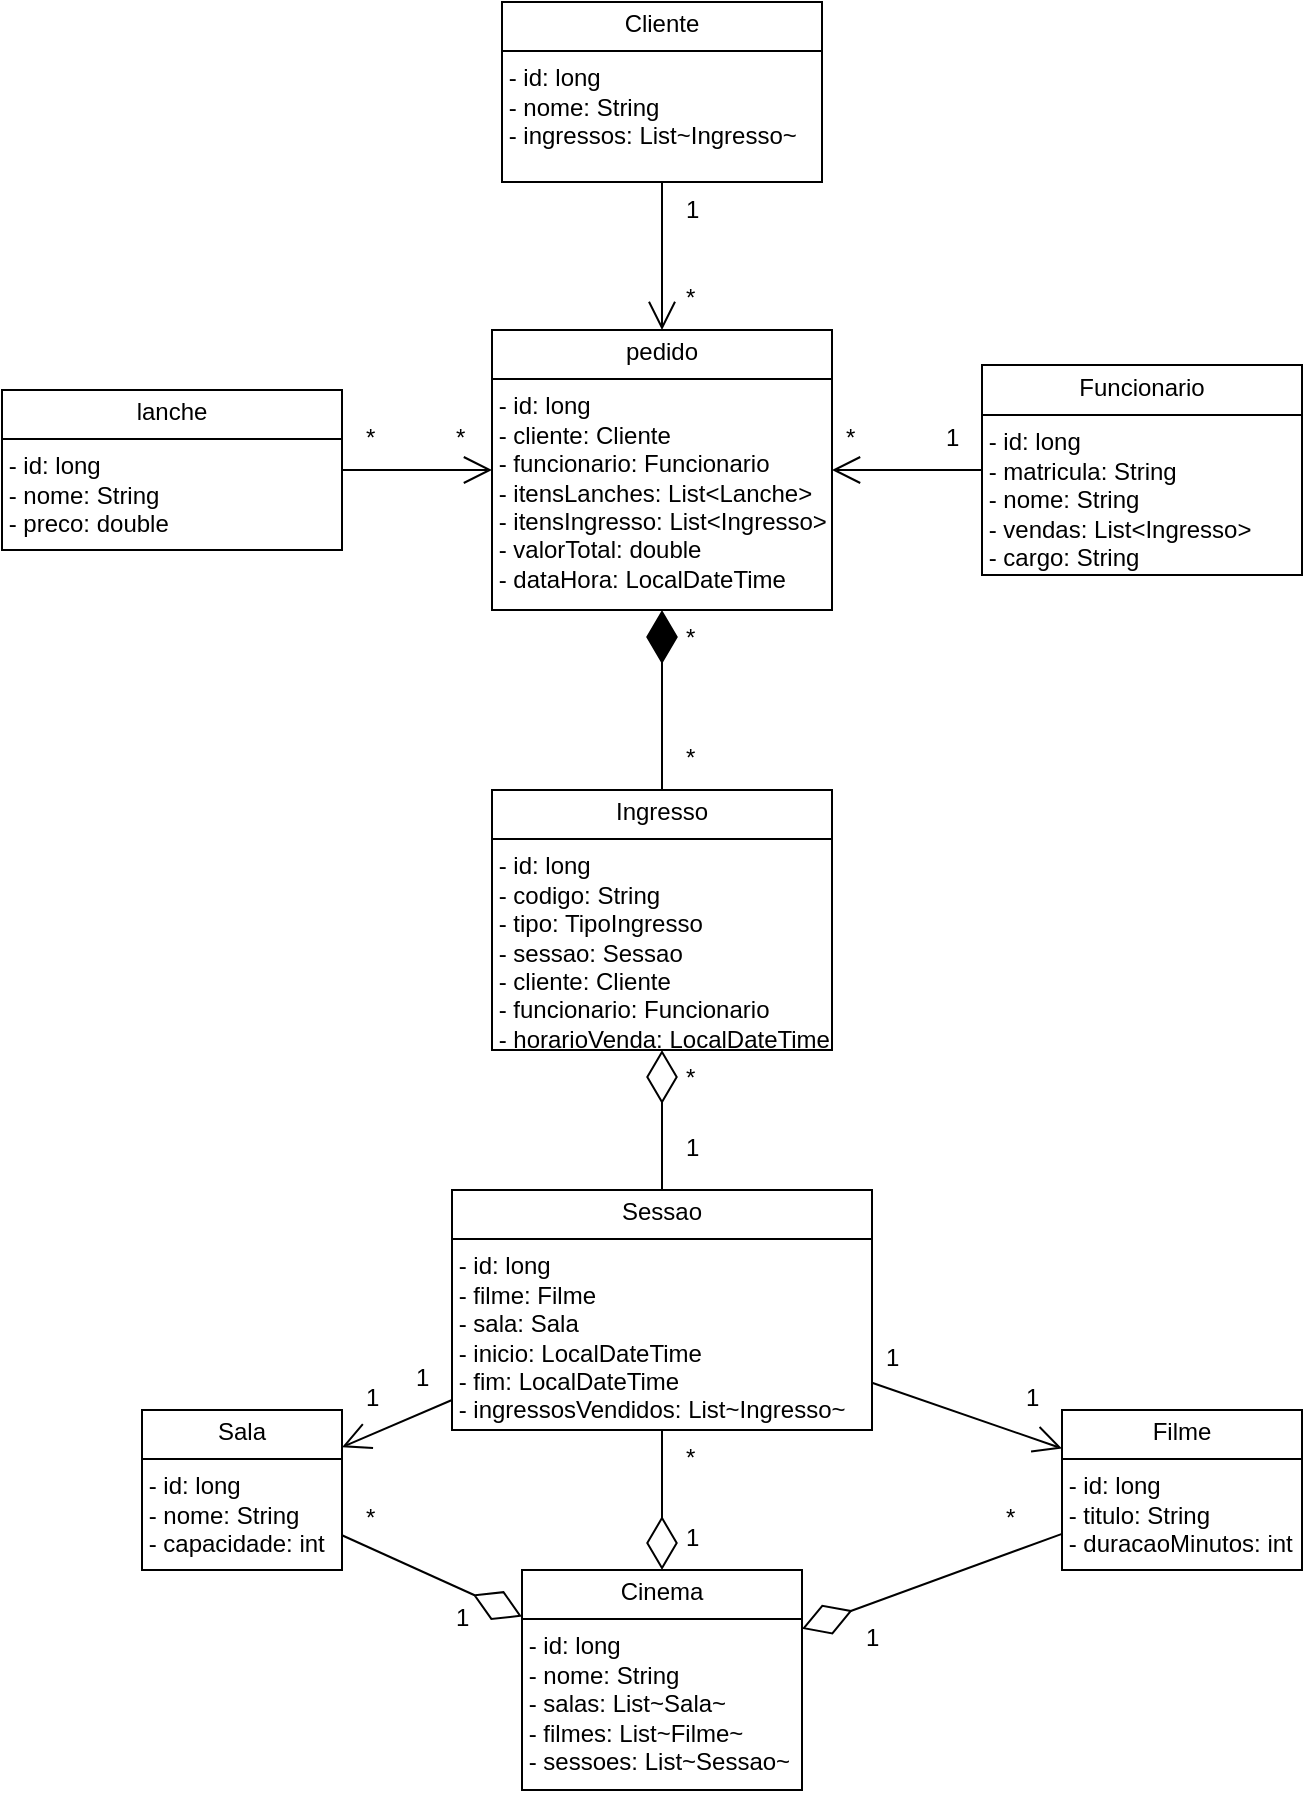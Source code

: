 <mxfile version="28.1.2">
  <diagram name="Página-1" id="WmHvKBOQheneNnzsKb5W">
    <mxGraphModel dx="1249" dy="2003" grid="1" gridSize="10" guides="1" tooltips="1" connect="1" arrows="1" fold="1" page="1" pageScale="1" pageWidth="827" pageHeight="1169" math="0" shadow="0">
      <root>
        <mxCell id="0" />
        <mxCell id="1" parent="0" />
        <mxCell id="eZn1gtdex124hQ1qtXN2-4" value="&lt;p style=&quot;margin:0px;margin-top:4px;text-align:center;&quot;&gt;Cliente&lt;/p&gt;&lt;hr size=&quot;1&quot; style=&quot;border-style:solid;&quot;&gt;&lt;div class=&quot;cm-line&quot;&gt;&amp;nbsp;- id: long&lt;/div&gt;&lt;div class=&quot;cm-line&quot;&gt;&amp;nbsp;- nome: String&lt;/div&gt;&lt;div class=&quot;cm-line&quot;&gt;&amp;nbsp;- ingressos: List~Ingresso~&lt;/div&gt;" style="verticalAlign=top;align=left;overflow=fill;html=1;whiteSpace=wrap;" parent="1" vertex="1">
          <mxGeometry x="-240" y="-584" width="160" height="90" as="geometry" />
        </mxCell>
        <mxCell id="eZn1gtdex124hQ1qtXN2-5" value="&lt;p style=&quot;margin:0px;margin-top:4px;text-align:center;&quot;&gt;Filme&lt;/p&gt;&lt;hr size=&quot;1&quot; style=&quot;border-style:solid;&quot;&gt;&lt;div class=&quot;cm-line&quot;&gt;&amp;nbsp;- id: long&lt;/div&gt;&lt;div class=&quot;cm-line&quot;&gt;&amp;nbsp;- titulo: String&lt;/div&gt;&lt;div class=&quot;cm-line&quot;&gt;&amp;nbsp;- duracaoMinutos: int&lt;/div&gt;&lt;div class=&quot;cm-line&quot;&gt;&lt;br&gt;&lt;/div&gt;" style="verticalAlign=top;align=left;overflow=fill;html=1;whiteSpace=wrap;" parent="1" vertex="1">
          <mxGeometry x="40" y="120" width="120" height="80" as="geometry" />
        </mxCell>
        <mxCell id="eZn1gtdex124hQ1qtXN2-6" value="&lt;p style=&quot;margin:0px;margin-top:4px;text-align:center;&quot;&gt;Sala&lt;/p&gt;&lt;hr size=&quot;1&quot; style=&quot;border-style:solid;&quot;&gt;&lt;div class=&quot;cm-line&quot;&gt;&amp;nbsp;- id: long&lt;/div&gt;&lt;div class=&quot;cm-line&quot;&gt;&amp;nbsp;- nome: String&lt;/div&gt;&lt;div class=&quot;cm-line&quot;&gt;&amp;nbsp;- capacidade: int&lt;/div&gt;" style="verticalAlign=top;align=left;overflow=fill;html=1;whiteSpace=wrap;" parent="1" vertex="1">
          <mxGeometry x="-420" y="120" width="100" height="80" as="geometry" />
        </mxCell>
        <mxCell id="eZn1gtdex124hQ1qtXN2-8" value="&lt;p style=&quot;margin:0px;margin-top:4px;text-align:center;&quot;&gt;Sessao&lt;/p&gt;&lt;hr size=&quot;1&quot; style=&quot;border-style:solid;&quot;&gt;&lt;div class=&quot;cm-line&quot;&gt;&amp;nbsp;- id: long&lt;/div&gt;&lt;div class=&quot;cm-line&quot;&gt;&amp;nbsp;- filme: Filme&lt;/div&gt;&lt;div class=&quot;cm-line&quot;&gt;&amp;nbsp;- sala: Sala&lt;/div&gt;&lt;div class=&quot;cm-line&quot;&gt;&amp;nbsp;- inicio: LocalDateTime&lt;/div&gt;&lt;div class=&quot;cm-line&quot;&gt;&amp;nbsp;- fim: LocalDateTime&lt;/div&gt;&lt;div class=&quot;cm-line&quot;&gt;&amp;nbsp;- ingressosVendidos: List~Ingresso~&lt;/div&gt;" style="verticalAlign=top;align=left;overflow=fill;html=1;whiteSpace=wrap;" parent="1" vertex="1">
          <mxGeometry x="-265" y="10" width="210" height="120" as="geometry" />
        </mxCell>
        <mxCell id="eZn1gtdex124hQ1qtXN2-9" value="&lt;p style=&quot;margin:0px;margin-top:4px;text-align:center;&quot;&gt;Ingresso&lt;/p&gt;&lt;hr size=&quot;1&quot; style=&quot;border-style:solid;&quot;&gt;&lt;div class=&quot;cm-line&quot;&gt;&amp;nbsp;- id: long&lt;/div&gt;&lt;div class=&quot;cm-line&quot;&gt;&amp;nbsp;- codigo: String&lt;/div&gt;&lt;div class=&quot;cm-line&quot;&gt;&amp;nbsp;- tipo: TipoIngresso&lt;/div&gt;&lt;div class=&quot;cm-line&quot;&gt;&amp;nbsp;- sessao: Sessao&lt;/div&gt;&lt;div class=&quot;cm-line&quot;&gt;&amp;nbsp;- cliente: Cliente&lt;/div&gt;&lt;div class=&quot;cm-line&quot;&gt;&amp;nbsp;- funcionario: Funcionario&lt;/div&gt;&lt;div class=&quot;cm-line&quot;&gt;&amp;nbsp;- horarioVenda: LocalDateTime&lt;/div&gt;" style="verticalAlign=top;align=left;overflow=fill;html=1;whiteSpace=wrap;" parent="1" vertex="1">
          <mxGeometry x="-245" y="-190" width="170" height="130" as="geometry" />
        </mxCell>
        <mxCell id="eZn1gtdex124hQ1qtXN2-10" value="&lt;p style=&quot;margin:0px;margin-top:4px;text-align:center;&quot;&gt;Funcionario&lt;/p&gt;&lt;hr size=&quot;1&quot; style=&quot;border-style:solid;&quot;&gt;&lt;div class=&quot;cm-line&quot;&gt;&amp;nbsp;&lt;span style=&quot;background-color: transparent; color: light-dark(rgb(0, 0, 0), rgb(255, 255, 255));&quot;&gt;- id: long&lt;/span&gt;&lt;/div&gt;&lt;div class=&quot;cm-line&quot;&gt;&amp;nbsp;- matricula: String&lt;/div&gt;&lt;div class=&quot;cm-line&quot;&gt;&amp;nbsp;- nome: String&lt;/div&gt;&lt;div class=&quot;cm-line&quot;&gt;&amp;nbsp;- vendas: List&amp;lt;Ingresso&amp;gt;&lt;/div&gt;&lt;div class=&quot;cm-line&quot;&gt;&amp;nbsp;- cargo: String&lt;/div&gt;&lt;div class=&quot;cm-line&quot;&gt;&lt;br&gt;&lt;/div&gt;" style="verticalAlign=top;align=left;overflow=fill;html=1;whiteSpace=wrap;" parent="1" vertex="1">
          <mxGeometry y="-402.5" width="160" height="105" as="geometry" />
        </mxCell>
        <mxCell id="eZn1gtdex124hQ1qtXN2-11" value="&lt;p style=&quot;margin:0px;margin-top:4px;text-align:center;&quot;&gt;Cinema&lt;/p&gt;&lt;hr size=&quot;1&quot; style=&quot;border-style:solid;&quot;&gt;&lt;div class=&quot;cm-line&quot;&gt;&amp;nbsp;- id: long&lt;/div&gt;&lt;div class=&quot;cm-line&quot;&gt;&amp;nbsp;- nome: String&lt;/div&gt;&lt;div class=&quot;cm-line&quot;&gt;&amp;nbsp;- salas: List~Sala~&lt;/div&gt;&lt;div class=&quot;cm-line&quot;&gt;&amp;nbsp;- filmes: List~Filme~&lt;/div&gt;&lt;div class=&quot;cm-line&quot;&gt;&amp;nbsp;- sessoes: List~Sessao~&lt;/div&gt;" style="verticalAlign=top;align=left;overflow=fill;html=1;whiteSpace=wrap;" parent="1" vertex="1">
          <mxGeometry x="-230" y="200" width="140" height="110" as="geometry" />
        </mxCell>
        <mxCell id="eZn1gtdex124hQ1qtXN2-26" value="" style="endArrow=diamondThin;endFill=0;endSize=24;html=1;rounded=0;" parent="1" source="eZn1gtdex124hQ1qtXN2-6" target="eZn1gtdex124hQ1qtXN2-11" edge="1">
          <mxGeometry width="160" relative="1" as="geometry">
            <mxPoint x="-410" y="330" as="sourcePoint" />
            <mxPoint x="-390" y="400" as="targetPoint" />
          </mxGeometry>
        </mxCell>
        <mxCell id="eZn1gtdex124hQ1qtXN2-29" value="" style="endArrow=diamondThin;endFill=0;endSize=24;html=1;rounded=0;" parent="1" source="eZn1gtdex124hQ1qtXN2-5" target="eZn1gtdex124hQ1qtXN2-11" edge="1">
          <mxGeometry width="160" relative="1" as="geometry">
            <mxPoint x="-120" y="230" as="sourcePoint" />
            <mxPoint x="30" y="410" as="targetPoint" />
          </mxGeometry>
        </mxCell>
        <mxCell id="eZn1gtdex124hQ1qtXN2-30" value="" style="endArrow=diamondThin;endFill=0;endSize=24;html=1;rounded=0;" parent="1" source="eZn1gtdex124hQ1qtXN2-8" target="eZn1gtdex124hQ1qtXN2-11" edge="1">
          <mxGeometry width="160" relative="1" as="geometry">
            <mxPoint x="-220" y="150" as="sourcePoint" />
            <mxPoint x="-250" y="150" as="targetPoint" />
          </mxGeometry>
        </mxCell>
        <mxCell id="eZn1gtdex124hQ1qtXN2-36" value="" style="endArrow=diamondThin;endFill=0;endSize=24;html=1;rounded=0;" parent="1" source="eZn1gtdex124hQ1qtXN2-8" target="eZn1gtdex124hQ1qtXN2-9" edge="1">
          <mxGeometry width="160" relative="1" as="geometry">
            <mxPoint x="-160" y="-50" as="sourcePoint" />
            <mxPoint x="-360" y="-10" as="targetPoint" />
          </mxGeometry>
        </mxCell>
        <mxCell id="eZn1gtdex124hQ1qtXN2-40" value="1" style="text;whiteSpace=wrap;html=1;" parent="1" vertex="1">
          <mxGeometry x="-265" y="210" width="40" height="40" as="geometry" />
        </mxCell>
        <mxCell id="eZn1gtdex124hQ1qtXN2-42" value="1" style="text;whiteSpace=wrap;html=1;" parent="1" vertex="1">
          <mxGeometry x="-60" y="220" width="40" height="40" as="geometry" />
        </mxCell>
        <mxCell id="eZn1gtdex124hQ1qtXN2-43" value="1" style="text;whiteSpace=wrap;html=1;" parent="1" vertex="1">
          <mxGeometry x="-150" y="170" width="40" height="40" as="geometry" />
        </mxCell>
        <mxCell id="eZn1gtdex124hQ1qtXN2-44" value="1" style="text;whiteSpace=wrap;html=1;" parent="1" vertex="1">
          <mxGeometry x="-50" y="80" width="40" height="40" as="geometry" />
        </mxCell>
        <mxCell id="eZn1gtdex124hQ1qtXN2-45" value="1" style="text;whiteSpace=wrap;html=1;" parent="1" vertex="1">
          <mxGeometry x="-285" y="90" width="40" height="40" as="geometry" />
        </mxCell>
        <mxCell id="eZn1gtdex124hQ1qtXN2-46" value="1" style="text;whiteSpace=wrap;html=1;" parent="1" vertex="1">
          <mxGeometry x="-150" y="-25" width="40" height="40" as="geometry" />
        </mxCell>
        <mxCell id="eZn1gtdex124hQ1qtXN2-49" value="*" style="text;whiteSpace=wrap;html=1;" parent="1" vertex="1">
          <mxGeometry x="-310" y="160" width="40" height="40" as="geometry" />
        </mxCell>
        <mxCell id="eZn1gtdex124hQ1qtXN2-50" value="*" style="text;whiteSpace=wrap;html=1;" parent="1" vertex="1">
          <mxGeometry x="-150" y="130" width="40" height="40" as="geometry" />
        </mxCell>
        <mxCell id="eZn1gtdex124hQ1qtXN2-51" value="*" style="text;whiteSpace=wrap;html=1;" parent="1" vertex="1">
          <mxGeometry x="10" y="160" width="40" height="40" as="geometry" />
        </mxCell>
        <mxCell id="eZn1gtdex124hQ1qtXN2-52" value="&lt;div&gt;1&lt;/div&gt;" style="text;whiteSpace=wrap;html=1;" parent="1" vertex="1">
          <mxGeometry x="20" y="100" width="40" height="40" as="geometry" />
        </mxCell>
        <mxCell id="eZn1gtdex124hQ1qtXN2-53" value="1" style="text;whiteSpace=wrap;html=1;" parent="1" vertex="1">
          <mxGeometry x="-310" y="100" width="40" height="40" as="geometry" />
        </mxCell>
        <mxCell id="eZn1gtdex124hQ1qtXN2-54" value="*" style="text;whiteSpace=wrap;html=1;" parent="1" vertex="1">
          <mxGeometry x="-150" y="-60" width="40" height="40" as="geometry" />
        </mxCell>
        <mxCell id="bg3PVTOP6DTfCPqBbK6D-1" value="&lt;p style=&quot;margin:0px;margin-top:4px;text-align:center;&quot;&gt;pedido&lt;/p&gt;&lt;hr size=&quot;1&quot; style=&quot;border-style:solid;&quot;&gt;&lt;div class=&quot;cm-line&quot;&gt;&amp;nbsp;- id: long&lt;/div&gt;&lt;div class=&quot;cm-line&quot;&gt;&amp;nbsp;- cliente: Cliente&lt;/div&gt;&lt;div class=&quot;cm-line&quot;&gt;&amp;nbsp;- funcionario: Funcionario&lt;br&gt;&amp;nbsp;- itensLanches: List&amp;lt;Lanche&amp;gt;&lt;/div&gt;&lt;div class=&quot;cm-line&quot;&gt;&amp;nbsp;- itensIngresso: List&amp;lt;Ingresso&amp;gt;&lt;/div&gt;&lt;div class=&quot;cm-line&quot;&gt;&amp;nbsp;- valorTotal: double&lt;/div&gt;&lt;div class=&quot;cm-line&quot;&gt;&amp;nbsp;- dataHora: LocalDateTime&lt;/div&gt;&lt;div class=&quot;cm-line&quot;&gt;&lt;br&gt;&lt;/div&gt;" style="verticalAlign=top;align=left;overflow=fill;html=1;whiteSpace=wrap;" parent="1" vertex="1">
          <mxGeometry x="-245" y="-420" width="170" height="140" as="geometry" />
        </mxCell>
        <mxCell id="bg3PVTOP6DTfCPqBbK6D-2" value="" style="endArrow=diamondThin;endFill=1;endSize=24;html=1;rounded=0;" parent="1" source="eZn1gtdex124hQ1qtXN2-9" target="bg3PVTOP6DTfCPqBbK6D-1" edge="1">
          <mxGeometry width="160" relative="1" as="geometry">
            <mxPoint x="-200" y="-180" as="sourcePoint" />
            <mxPoint x="-40" y="-180" as="targetPoint" />
          </mxGeometry>
        </mxCell>
        <mxCell id="bg3PVTOP6DTfCPqBbK6D-3" value="" style="endArrow=open;endFill=1;endSize=12;html=1;rounded=0;" parent="1" source="eZn1gtdex124hQ1qtXN2-10" target="bg3PVTOP6DTfCPqBbK6D-1" edge="1">
          <mxGeometry width="160" relative="1" as="geometry">
            <mxPoint x="-200" y="-330" as="sourcePoint" />
            <mxPoint x="-40" y="-330" as="targetPoint" />
          </mxGeometry>
        </mxCell>
        <mxCell id="bg3PVTOP6DTfCPqBbK6D-4" value="" style="endArrow=open;endFill=1;endSize=12;html=1;rounded=0;" parent="1" source="eZn1gtdex124hQ1qtXN2-4" target="bg3PVTOP6DTfCPqBbK6D-1" edge="1">
          <mxGeometry width="160" relative="1" as="geometry">
            <mxPoint x="-360" y="-310" as="sourcePoint" />
            <mxPoint x="-430" y="-220" as="targetPoint" />
          </mxGeometry>
        </mxCell>
        <mxCell id="bg3PVTOP6DTfCPqBbK6D-5" value="&lt;p style=&quot;margin:0px;margin-top:4px;text-align:center;&quot;&gt;lanche&lt;/p&gt;&lt;hr size=&quot;1&quot; style=&quot;border-style:solid;&quot;&gt;&lt;div class=&quot;cm-line&quot;&gt;&amp;nbsp;- id: long&lt;/div&gt;&lt;div class=&quot;cm-line&quot;&gt;&amp;nbsp;- nome: String&lt;/div&gt;&lt;div class=&quot;cm-line&quot;&gt;&amp;nbsp;- preco: double&lt;br&gt;&lt;br&gt;&lt;/div&gt;" style="verticalAlign=top;align=left;overflow=fill;html=1;whiteSpace=wrap;" parent="1" vertex="1">
          <mxGeometry x="-490" y="-390" width="170" height="80" as="geometry" />
        </mxCell>
        <mxCell id="bg3PVTOP6DTfCPqBbK6D-6" value="" style="endArrow=open;endFill=1;endSize=12;html=1;rounded=0;" parent="1" source="bg3PVTOP6DTfCPqBbK6D-5" target="bg3PVTOP6DTfCPqBbK6D-1" edge="1">
          <mxGeometry width="160" relative="1" as="geometry">
            <mxPoint x="35" y="-360" as="sourcePoint" />
            <mxPoint x="-40" y="-360" as="targetPoint" />
          </mxGeometry>
        </mxCell>
        <mxCell id="tAxNpwaDXunU_rOI6niK-1" value="" style="endArrow=open;endFill=1;endSize=12;html=1;rounded=0;" edge="1" parent="1" source="eZn1gtdex124hQ1qtXN2-8" target="eZn1gtdex124hQ1qtXN2-5">
          <mxGeometry width="160" relative="1" as="geometry">
            <mxPoint x="-210" y="190" as="sourcePoint" />
            <mxPoint x="-50" y="190" as="targetPoint" />
          </mxGeometry>
        </mxCell>
        <mxCell id="tAxNpwaDXunU_rOI6niK-2" value="" style="endArrow=open;endFill=1;endSize=12;html=1;rounded=0;" edge="1" parent="1" source="eZn1gtdex124hQ1qtXN2-8" target="eZn1gtdex124hQ1qtXN2-6">
          <mxGeometry width="160" relative="1" as="geometry">
            <mxPoint x="-30" y="110" as="sourcePoint" />
            <mxPoint x="65" y="143" as="targetPoint" />
          </mxGeometry>
        </mxCell>
        <mxCell id="tAxNpwaDXunU_rOI6niK-4" value="*" style="text;whiteSpace=wrap;html=1;" vertex="1" parent="1">
          <mxGeometry x="-150" y="-450" width="40" height="40" as="geometry" />
        </mxCell>
        <mxCell id="tAxNpwaDXunU_rOI6niK-5" value="1" style="text;whiteSpace=wrap;html=1;" vertex="1" parent="1">
          <mxGeometry x="-150" y="-494" width="40" height="40" as="geometry" />
        </mxCell>
        <mxCell id="tAxNpwaDXunU_rOI6niK-6" value="1" style="text;whiteSpace=wrap;html=1;" vertex="1" parent="1">
          <mxGeometry x="-20" y="-380" width="40" height="40" as="geometry" />
        </mxCell>
        <mxCell id="tAxNpwaDXunU_rOI6niK-7" value="*" style="text;whiteSpace=wrap;html=1;" vertex="1" parent="1">
          <mxGeometry x="-70" y="-380" width="40" height="40" as="geometry" />
        </mxCell>
        <mxCell id="tAxNpwaDXunU_rOI6niK-8" value="*" style="text;whiteSpace=wrap;html=1;" vertex="1" parent="1">
          <mxGeometry x="-310" y="-380" width="40" height="40" as="geometry" />
        </mxCell>
        <mxCell id="tAxNpwaDXunU_rOI6niK-9" value="*" style="text;whiteSpace=wrap;html=1;" vertex="1" parent="1">
          <mxGeometry x="-265" y="-380" width="40" height="40" as="geometry" />
        </mxCell>
        <mxCell id="tAxNpwaDXunU_rOI6niK-10" value="*" style="text;whiteSpace=wrap;html=1;" vertex="1" parent="1">
          <mxGeometry x="-150" y="-280" width="40" height="40" as="geometry" />
        </mxCell>
        <mxCell id="tAxNpwaDXunU_rOI6niK-11" value="*" style="text;whiteSpace=wrap;html=1;" vertex="1" parent="1">
          <mxGeometry x="-150" y="-220" width="40" height="40" as="geometry" />
        </mxCell>
      </root>
    </mxGraphModel>
  </diagram>
</mxfile>
